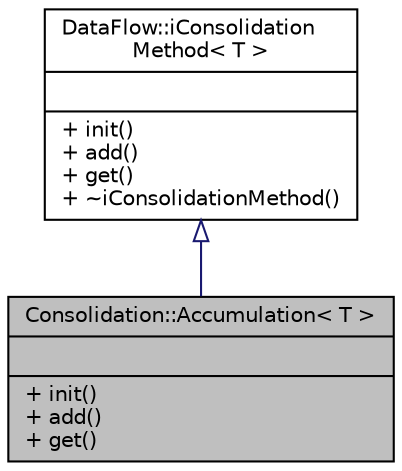 digraph "Consolidation::Accumulation&lt; T &gt;"
{
 // INTERACTIVE_SVG=YES
  bgcolor="transparent";
  edge [fontname="Helvetica",fontsize="10",labelfontname="Helvetica",labelfontsize="10"];
  node [fontname="Helvetica",fontsize="10",shape=record];
  Node0 [label="{Consolidation::Accumulation\< T \>\n||+ init()\l+ add()\l+ get()\l}",height=0.2,width=0.4,color="black", fillcolor="grey75", style="filled", fontcolor="black"];
  Node1 -> Node0 [dir="back",color="midnightblue",fontsize="10",style="solid",arrowtail="onormal",fontname="Helvetica"];
  Node1 [label="{DataFlow::iConsolidation\lMethod\< T \>\n||+ init()\l+ add()\l+ get()\l+ ~iConsolidationMethod()\l}",height=0.2,width=0.4,color="black",URL="$classDataFlow_1_1iConsolidationMethod.html"];
}
